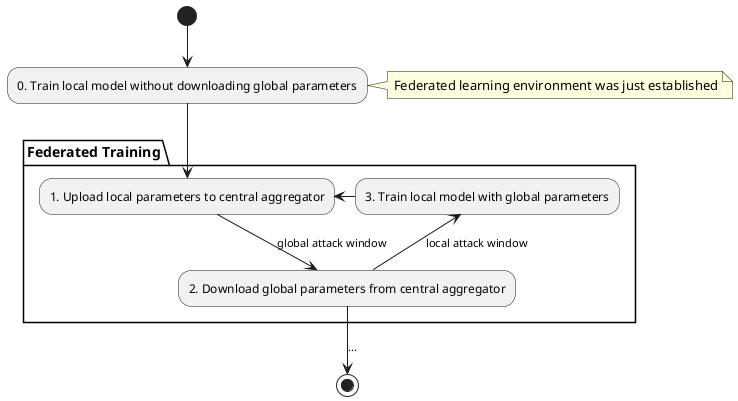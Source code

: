 @startuml participant-activities
(*) --> "0. Train local model without downloading global parameters" as node1
note right: Federated learning environment was just established

partition "Federated Training"
node1 --> "1. Upload local parameters to central aggregator" as node2
node2 -right->[global attack window] "2. Download global parameters from central aggregator" as node3
node3 -up->[local attack window] "3. Train local model with global parameters" as node4
node4 -left-> node2
end partition

node3 -down->[...] (*)
@enduml
